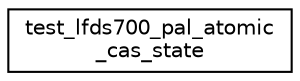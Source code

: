 digraph "Graphical Class Hierarchy"
{
 // LATEX_PDF_SIZE
  edge [fontname="Helvetica",fontsize="10",labelfontname="Helvetica",labelfontsize="10"];
  node [fontname="Helvetica",fontsize="10",shape=record];
  rankdir="LR";
  Node0 [label="test_lfds700_pal_atomic\l_cas_state",height=0.2,width=0.4,color="black", fillcolor="white", style="filled",URL="$structtest__lfds700__pal__atomic__cas__state.html",tooltip=" "];
}
